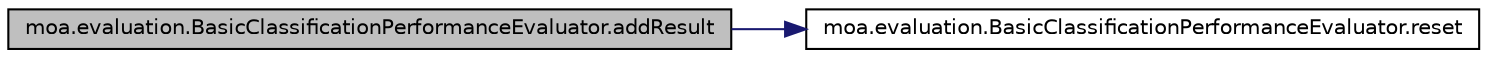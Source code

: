 digraph G
{
  edge [fontname="Helvetica",fontsize="10",labelfontname="Helvetica",labelfontsize="10"];
  node [fontname="Helvetica",fontsize="10",shape=record];
  rankdir=LR;
  Node1 [label="moa.evaluation.BasicClassificationPerformanceEvaluator.addResult",height=0.2,width=0.4,color="black", fillcolor="grey75", style="filled" fontcolor="black"];
  Node1 -> Node2 [color="midnightblue",fontsize="10",style="solid",fontname="Helvetica"];
  Node2 [label="moa.evaluation.BasicClassificationPerformanceEvaluator.reset",height=0.2,width=0.4,color="black", fillcolor="white", style="filled",URL="$classmoa_1_1evaluation_1_1BasicClassificationPerformanceEvaluator.html#a951fb880c9e1b8d4dd87c9b0675699cc",tooltip="Resets this evaluator."];
}
